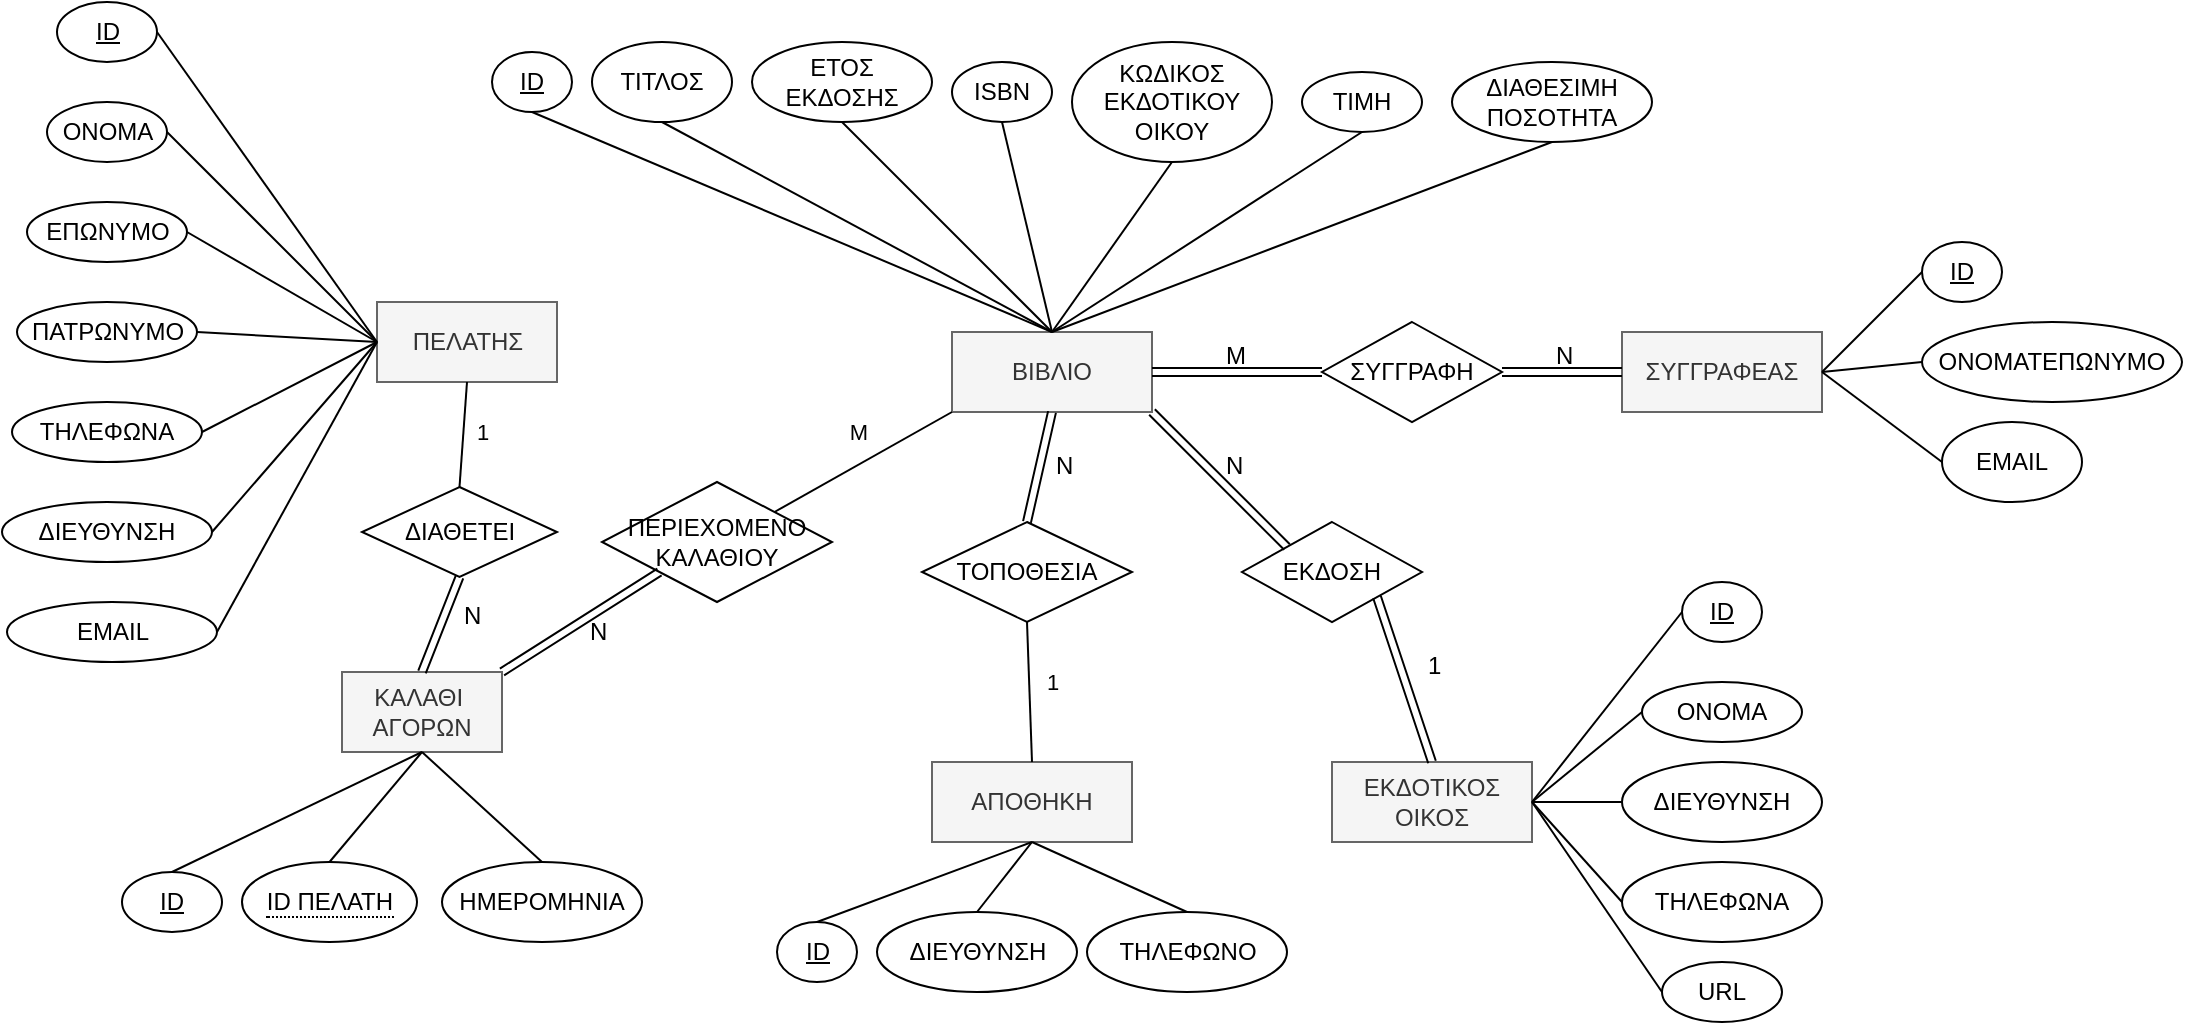 <mxfile version="24.8.9">
  <diagram name="Page-1" id="JNpr5KujHMP0Zg1LJwos">
    <mxGraphModel dx="1304" dy="671" grid="1" gridSize="10" guides="1" tooltips="1" connect="1" arrows="1" fold="1" page="1" pageScale="1" pageWidth="1169" pageHeight="1654" math="0" shadow="0">
      <root>
        <mxCell id="0" />
        <mxCell id="1" parent="0" />
        <mxCell id="632CV-mZmbIv2RDBnfEo-1" value="ΠΕΛΑΤΗΣ" style="whiteSpace=wrap;html=1;align=center;fillColor=#f5f5f5;strokeColor=#666666;fontColor=#333333;" vertex="1" parent="1">
          <mxGeometry x="237.5" y="180" width="90" height="40" as="geometry" />
        </mxCell>
        <mxCell id="632CV-mZmbIv2RDBnfEo-2" value="ID" style="ellipse;whiteSpace=wrap;html=1;align=center;fontStyle=4;" vertex="1" parent="1">
          <mxGeometry x="77.5" y="30" width="50" height="30" as="geometry" />
        </mxCell>
        <mxCell id="632CV-mZmbIv2RDBnfEo-12" value="" style="endArrow=none;html=1;rounded=0;exitX=1;exitY=0.5;exitDx=0;exitDy=0;entryX=0;entryY=0.5;entryDx=0;entryDy=0;" edge="1" parent="1" source="632CV-mZmbIv2RDBnfEo-2" target="632CV-mZmbIv2RDBnfEo-1">
          <mxGeometry relative="1" as="geometry">
            <mxPoint x="37.5" y="270" as="sourcePoint" />
            <mxPoint x="197.5" y="190" as="targetPoint" />
            <Array as="points" />
          </mxGeometry>
        </mxCell>
        <mxCell id="632CV-mZmbIv2RDBnfEo-14" value="ONOMA" style="ellipse;whiteSpace=wrap;html=1;align=center;" vertex="1" parent="1">
          <mxGeometry x="72.5" y="80" width="60" height="30" as="geometry" />
        </mxCell>
        <mxCell id="632CV-mZmbIv2RDBnfEo-15" value="ΕΠΩΝΥΜΟ" style="ellipse;whiteSpace=wrap;html=1;align=center;" vertex="1" parent="1">
          <mxGeometry x="62.5" y="130" width="80" height="30" as="geometry" />
        </mxCell>
        <mxCell id="632CV-mZmbIv2RDBnfEo-16" value="ΠΑΤΡΩΝΥΜΟ" style="ellipse;whiteSpace=wrap;html=1;align=center;" vertex="1" parent="1">
          <mxGeometry x="57.5" y="180" width="90" height="30" as="geometry" />
        </mxCell>
        <mxCell id="632CV-mZmbIv2RDBnfEo-17" value="ΤΗΛΕΦΩΝΑ" style="ellipse;whiteSpace=wrap;html=1;align=center;" vertex="1" parent="1">
          <mxGeometry x="55" y="230" width="95" height="30" as="geometry" />
        </mxCell>
        <mxCell id="632CV-mZmbIv2RDBnfEo-18" value="ΔΙΕΥΘΥΝΣΗ" style="ellipse;whiteSpace=wrap;html=1;align=center;" vertex="1" parent="1">
          <mxGeometry x="50" y="280" width="105" height="30" as="geometry" />
        </mxCell>
        <mxCell id="632CV-mZmbIv2RDBnfEo-19" value="EMAIL" style="ellipse;whiteSpace=wrap;html=1;align=center;" vertex="1" parent="1">
          <mxGeometry x="52.5" y="330" width="105" height="30" as="geometry" />
        </mxCell>
        <mxCell id="632CV-mZmbIv2RDBnfEo-20" value="" style="endArrow=none;html=1;rounded=0;exitX=1;exitY=0.5;exitDx=0;exitDy=0;entryX=0;entryY=0.5;entryDx=0;entryDy=0;" edge="1" parent="1" source="632CV-mZmbIv2RDBnfEo-14" target="632CV-mZmbIv2RDBnfEo-1">
          <mxGeometry relative="1" as="geometry">
            <mxPoint x="37.5" y="200" as="sourcePoint" />
            <mxPoint x="237.5" y="190" as="targetPoint" />
          </mxGeometry>
        </mxCell>
        <mxCell id="632CV-mZmbIv2RDBnfEo-21" value="" style="endArrow=none;html=1;rounded=0;exitX=1;exitY=0.5;exitDx=0;exitDy=0;entryX=0;entryY=0.5;entryDx=0;entryDy=0;" edge="1" parent="1" source="632CV-mZmbIv2RDBnfEo-15" target="632CV-mZmbIv2RDBnfEo-1">
          <mxGeometry relative="1" as="geometry">
            <mxPoint x="37.5" y="200" as="sourcePoint" />
            <mxPoint x="197.5" y="200" as="targetPoint" />
          </mxGeometry>
        </mxCell>
        <mxCell id="632CV-mZmbIv2RDBnfEo-23" value="" style="endArrow=none;html=1;rounded=0;entryX=0;entryY=0.5;entryDx=0;entryDy=0;exitX=1;exitY=0.5;exitDx=0;exitDy=0;" edge="1" parent="1" source="632CV-mZmbIv2RDBnfEo-16" target="632CV-mZmbIv2RDBnfEo-1">
          <mxGeometry relative="1" as="geometry">
            <mxPoint x="37.5" y="200" as="sourcePoint" />
            <mxPoint x="197.5" y="200" as="targetPoint" />
          </mxGeometry>
        </mxCell>
        <mxCell id="632CV-mZmbIv2RDBnfEo-24" value="" style="endArrow=none;html=1;rounded=0;entryX=0;entryY=0.5;entryDx=0;entryDy=0;exitX=1;exitY=0.5;exitDx=0;exitDy=0;" edge="1" parent="1" source="632CV-mZmbIv2RDBnfEo-17" target="632CV-mZmbIv2RDBnfEo-1">
          <mxGeometry relative="1" as="geometry">
            <mxPoint x="37.5" y="200" as="sourcePoint" />
            <mxPoint x="197.5" y="200" as="targetPoint" />
          </mxGeometry>
        </mxCell>
        <mxCell id="632CV-mZmbIv2RDBnfEo-25" value="" style="endArrow=none;html=1;rounded=0;entryX=0;entryY=0.5;entryDx=0;entryDy=0;exitX=1;exitY=0.5;exitDx=0;exitDy=0;" edge="1" parent="1" source="632CV-mZmbIv2RDBnfEo-18" target="632CV-mZmbIv2RDBnfEo-1">
          <mxGeometry relative="1" as="geometry">
            <mxPoint x="37.5" y="200" as="sourcePoint" />
            <mxPoint x="197.5" y="200" as="targetPoint" />
          </mxGeometry>
        </mxCell>
        <mxCell id="632CV-mZmbIv2RDBnfEo-26" value="" style="endArrow=none;html=1;rounded=0;entryX=0;entryY=0.5;entryDx=0;entryDy=0;exitX=1;exitY=0.5;exitDx=0;exitDy=0;" edge="1" parent="1" source="632CV-mZmbIv2RDBnfEo-19" target="632CV-mZmbIv2RDBnfEo-1">
          <mxGeometry relative="1" as="geometry">
            <mxPoint x="37.5" y="200" as="sourcePoint" />
            <mxPoint x="197.5" y="200" as="targetPoint" />
          </mxGeometry>
        </mxCell>
        <mxCell id="632CV-mZmbIv2RDBnfEo-27" value="ΒΙΒΛΙΟ" style="whiteSpace=wrap;html=1;align=center;fillColor=#f5f5f5;fontColor=#333333;strokeColor=#666666;" vertex="1" parent="1">
          <mxGeometry x="525" y="195" width="100" height="40" as="geometry" />
        </mxCell>
        <mxCell id="632CV-mZmbIv2RDBnfEo-30" value="ID" style="ellipse;whiteSpace=wrap;html=1;align=center;fontStyle=4;" vertex="1" parent="1">
          <mxGeometry x="295" y="55" width="40" height="30" as="geometry" />
        </mxCell>
        <mxCell id="632CV-mZmbIv2RDBnfEo-31" value="ΤΙΤΛΟΣ" style="ellipse;whiteSpace=wrap;html=1;align=center;" vertex="1" parent="1">
          <mxGeometry x="345" y="50" width="70" height="40" as="geometry" />
        </mxCell>
        <mxCell id="632CV-mZmbIv2RDBnfEo-32" value="ΕΤΟΣ ΕΚΔΟΣΗΣ" style="ellipse;whiteSpace=wrap;html=1;align=center;" vertex="1" parent="1">
          <mxGeometry x="425" y="50" width="90" height="40" as="geometry" />
        </mxCell>
        <mxCell id="632CV-mZmbIv2RDBnfEo-36" value="ISBN" style="ellipse;whiteSpace=wrap;html=1;align=center;" vertex="1" parent="1">
          <mxGeometry x="525" y="60" width="50" height="30" as="geometry" />
        </mxCell>
        <mxCell id="632CV-mZmbIv2RDBnfEo-37" value="ΚΩΔΙΚΟΣ ΕΚΔΟΤΙΚΟΥ ΟΙΚΟΥ" style="ellipse;whiteSpace=wrap;html=1;align=center;" vertex="1" parent="1">
          <mxGeometry x="585" y="50" width="100" height="60" as="geometry" />
        </mxCell>
        <mxCell id="632CV-mZmbIv2RDBnfEo-38" value="ΤΙΜΗ" style="ellipse;whiteSpace=wrap;html=1;align=center;" vertex="1" parent="1">
          <mxGeometry x="700" y="65" width="60" height="30" as="geometry" />
        </mxCell>
        <mxCell id="632CV-mZmbIv2RDBnfEo-39" value="ΔΙΑΘΕΣΙΜΗ ΠΟΣΟΤΗΤΑ" style="ellipse;whiteSpace=wrap;html=1;align=center;" vertex="1" parent="1">
          <mxGeometry x="775" y="60" width="100" height="40" as="geometry" />
        </mxCell>
        <mxCell id="632CV-mZmbIv2RDBnfEo-40" value="" style="endArrow=none;html=1;rounded=0;exitX=0.5;exitY=1;exitDx=0;exitDy=0;entryX=0.5;entryY=0;entryDx=0;entryDy=0;" edge="1" parent="1" source="632CV-mZmbIv2RDBnfEo-30" target="632CV-mZmbIv2RDBnfEo-27">
          <mxGeometry relative="1" as="geometry">
            <mxPoint x="510" y="260" as="sourcePoint" />
            <mxPoint x="670" y="260" as="targetPoint" />
          </mxGeometry>
        </mxCell>
        <mxCell id="632CV-mZmbIv2RDBnfEo-41" value="" style="endArrow=none;html=1;rounded=0;exitX=0.5;exitY=1;exitDx=0;exitDy=0;entryX=0.5;entryY=0;entryDx=0;entryDy=0;" edge="1" parent="1" source="632CV-mZmbIv2RDBnfEo-31" target="632CV-mZmbIv2RDBnfEo-27">
          <mxGeometry relative="1" as="geometry">
            <mxPoint x="395" y="255" as="sourcePoint" />
            <mxPoint x="555" y="255" as="targetPoint" />
          </mxGeometry>
        </mxCell>
        <mxCell id="632CV-mZmbIv2RDBnfEo-43" value="" style="endArrow=none;html=1;rounded=0;exitX=0.5;exitY=1;exitDx=0;exitDy=0;entryX=0.5;entryY=0;entryDx=0;entryDy=0;" edge="1" parent="1" source="632CV-mZmbIv2RDBnfEo-32" target="632CV-mZmbIv2RDBnfEo-27">
          <mxGeometry relative="1" as="geometry">
            <mxPoint x="395" y="255" as="sourcePoint" />
            <mxPoint x="555" y="255" as="targetPoint" />
          </mxGeometry>
        </mxCell>
        <mxCell id="632CV-mZmbIv2RDBnfEo-44" value="" style="endArrow=none;html=1;rounded=0;exitX=0.5;exitY=1;exitDx=0;exitDy=0;entryX=0.5;entryY=0;entryDx=0;entryDy=0;" edge="1" parent="1" source="632CV-mZmbIv2RDBnfEo-36" target="632CV-mZmbIv2RDBnfEo-27">
          <mxGeometry relative="1" as="geometry">
            <mxPoint x="395" y="255" as="sourcePoint" />
            <mxPoint x="555" y="255" as="targetPoint" />
          </mxGeometry>
        </mxCell>
        <mxCell id="632CV-mZmbIv2RDBnfEo-45" value="" style="endArrow=none;html=1;rounded=0;exitX=0.5;exitY=1;exitDx=0;exitDy=0;entryX=0.5;entryY=0;entryDx=0;entryDy=0;" edge="1" parent="1" source="632CV-mZmbIv2RDBnfEo-37" target="632CV-mZmbIv2RDBnfEo-27">
          <mxGeometry relative="1" as="geometry">
            <mxPoint x="395" y="255" as="sourcePoint" />
            <mxPoint x="555" y="255" as="targetPoint" />
          </mxGeometry>
        </mxCell>
        <mxCell id="632CV-mZmbIv2RDBnfEo-46" value="" style="endArrow=none;html=1;rounded=0;exitX=0.5;exitY=1;exitDx=0;exitDy=0;entryX=0.5;entryY=0;entryDx=0;entryDy=0;" edge="1" parent="1" source="632CV-mZmbIv2RDBnfEo-38" target="632CV-mZmbIv2RDBnfEo-27">
          <mxGeometry relative="1" as="geometry">
            <mxPoint x="395" y="255" as="sourcePoint" />
            <mxPoint x="555" y="255" as="targetPoint" />
          </mxGeometry>
        </mxCell>
        <mxCell id="632CV-mZmbIv2RDBnfEo-47" value="" style="endArrow=none;html=1;rounded=0;exitX=0.5;exitY=1;exitDx=0;exitDy=0;entryX=0.5;entryY=0;entryDx=0;entryDy=0;" edge="1" parent="1" source="632CV-mZmbIv2RDBnfEo-39" target="632CV-mZmbIv2RDBnfEo-27">
          <mxGeometry relative="1" as="geometry">
            <mxPoint x="405" y="245" as="sourcePoint" />
            <mxPoint x="555" y="255" as="targetPoint" />
          </mxGeometry>
        </mxCell>
        <mxCell id="632CV-mZmbIv2RDBnfEo-48" value="ΣΥΓΓΡΑΦΕΑΣ" style="whiteSpace=wrap;html=1;align=center;fillColor=#f5f5f5;fontColor=#333333;strokeColor=#666666;" vertex="1" parent="1">
          <mxGeometry x="860" y="195" width="100" height="40" as="geometry" />
        </mxCell>
        <mxCell id="632CV-mZmbIv2RDBnfEo-49" value="ID" style="ellipse;whiteSpace=wrap;html=1;align=center;fontStyle=4;" vertex="1" parent="1">
          <mxGeometry x="1010" y="150" width="40" height="30" as="geometry" />
        </mxCell>
        <mxCell id="632CV-mZmbIv2RDBnfEo-50" value="ΟΝΟΜΑΤΕΠΩΝΥΜΟ" style="ellipse;whiteSpace=wrap;html=1;align=center;" vertex="1" parent="1">
          <mxGeometry x="1010" y="190" width="130" height="40" as="geometry" />
        </mxCell>
        <mxCell id="632CV-mZmbIv2RDBnfEo-51" value="EMAIL" style="ellipse;whiteSpace=wrap;html=1;align=center;" vertex="1" parent="1">
          <mxGeometry x="1020" y="240" width="70" height="40" as="geometry" />
        </mxCell>
        <mxCell id="632CV-mZmbIv2RDBnfEo-52" value="" style="endArrow=none;html=1;rounded=0;entryX=0;entryY=0.5;entryDx=0;entryDy=0;exitX=1;exitY=0.5;exitDx=0;exitDy=0;" edge="1" parent="1" source="632CV-mZmbIv2RDBnfEo-48" target="632CV-mZmbIv2RDBnfEo-49">
          <mxGeometry relative="1" as="geometry">
            <mxPoint x="730" y="110" as="sourcePoint" />
            <mxPoint x="890" y="110" as="targetPoint" />
          </mxGeometry>
        </mxCell>
        <mxCell id="632CV-mZmbIv2RDBnfEo-53" value="" style="endArrow=none;html=1;rounded=0;entryX=0;entryY=0.5;entryDx=0;entryDy=0;exitX=1;exitY=0.5;exitDx=0;exitDy=0;" edge="1" parent="1" source="632CV-mZmbIv2RDBnfEo-48" target="632CV-mZmbIv2RDBnfEo-50">
          <mxGeometry relative="1" as="geometry">
            <mxPoint x="730" y="110" as="sourcePoint" />
            <mxPoint x="890" y="110" as="targetPoint" />
          </mxGeometry>
        </mxCell>
        <mxCell id="632CV-mZmbIv2RDBnfEo-54" value="" style="endArrow=none;html=1;rounded=0;entryX=0;entryY=0.5;entryDx=0;entryDy=0;exitX=1;exitY=0.5;exitDx=0;exitDy=0;" edge="1" parent="1" source="632CV-mZmbIv2RDBnfEo-48" target="632CV-mZmbIv2RDBnfEo-51">
          <mxGeometry relative="1" as="geometry">
            <mxPoint x="730" y="110" as="sourcePoint" />
            <mxPoint x="890" y="110" as="targetPoint" />
          </mxGeometry>
        </mxCell>
        <mxCell id="632CV-mZmbIv2RDBnfEo-55" value="ΕΚΔΟΤΙΚΟΣ ΟΙΚΟΣ" style="whiteSpace=wrap;html=1;align=center;fillColor=#f5f5f5;fontColor=#333333;strokeColor=#666666;" vertex="1" parent="1">
          <mxGeometry x="715" y="410" width="100" height="40" as="geometry" />
        </mxCell>
        <mxCell id="632CV-mZmbIv2RDBnfEo-56" value="ID" style="ellipse;whiteSpace=wrap;html=1;align=center;fontStyle=4;" vertex="1" parent="1">
          <mxGeometry x="890" y="320" width="40" height="30" as="geometry" />
        </mxCell>
        <mxCell id="632CV-mZmbIv2RDBnfEo-57" value="ΟΝΟΜΑ" style="ellipse;whiteSpace=wrap;html=1;align=center;" vertex="1" parent="1">
          <mxGeometry x="870" y="370" width="80" height="30" as="geometry" />
        </mxCell>
        <mxCell id="632CV-mZmbIv2RDBnfEo-58" value="ΔΙΕΥΘΥΝΣΗ" style="ellipse;whiteSpace=wrap;html=1;align=center;" vertex="1" parent="1">
          <mxGeometry x="860" y="410" width="100" height="40" as="geometry" />
        </mxCell>
        <mxCell id="632CV-mZmbIv2RDBnfEo-59" value="ΤΗΛΕΦΩΝΑ" style="ellipse;whiteSpace=wrap;html=1;align=center;" vertex="1" parent="1">
          <mxGeometry x="860" y="460" width="100" height="40" as="geometry" />
        </mxCell>
        <mxCell id="632CV-mZmbIv2RDBnfEo-60" value="URL" style="ellipse;whiteSpace=wrap;html=1;align=center;" vertex="1" parent="1">
          <mxGeometry x="880" y="510" width="60" height="30" as="geometry" />
        </mxCell>
        <mxCell id="632CV-mZmbIv2RDBnfEo-61" value="" style="endArrow=none;html=1;rounded=0;entryX=0;entryY=0.5;entryDx=0;entryDy=0;exitX=1;exitY=0.5;exitDx=0;exitDy=0;" edge="1" parent="1" source="632CV-mZmbIv2RDBnfEo-55" target="632CV-mZmbIv2RDBnfEo-56">
          <mxGeometry relative="1" as="geometry">
            <mxPoint x="540" y="360" as="sourcePoint" />
            <mxPoint x="700" y="360" as="targetPoint" />
          </mxGeometry>
        </mxCell>
        <mxCell id="632CV-mZmbIv2RDBnfEo-62" value="" style="endArrow=none;html=1;rounded=0;entryX=0;entryY=0.5;entryDx=0;entryDy=0;exitX=1;exitY=0.5;exitDx=0;exitDy=0;" edge="1" parent="1" source="632CV-mZmbIv2RDBnfEo-55" target="632CV-mZmbIv2RDBnfEo-57">
          <mxGeometry relative="1" as="geometry">
            <mxPoint x="540" y="360" as="sourcePoint" />
            <mxPoint x="700" y="360" as="targetPoint" />
          </mxGeometry>
        </mxCell>
        <mxCell id="632CV-mZmbIv2RDBnfEo-63" value="" style="endArrow=none;html=1;rounded=0;entryX=0;entryY=0.5;entryDx=0;entryDy=0;exitX=1;exitY=0.5;exitDx=0;exitDy=0;" edge="1" parent="1" source="632CV-mZmbIv2RDBnfEo-55" target="632CV-mZmbIv2RDBnfEo-58">
          <mxGeometry relative="1" as="geometry">
            <mxPoint x="540" y="360" as="sourcePoint" />
            <mxPoint x="700" y="360" as="targetPoint" />
          </mxGeometry>
        </mxCell>
        <mxCell id="632CV-mZmbIv2RDBnfEo-64" value="" style="endArrow=none;html=1;rounded=0;entryX=0;entryY=0.5;entryDx=0;entryDy=0;exitX=1;exitY=0.5;exitDx=0;exitDy=0;" edge="1" parent="1" source="632CV-mZmbIv2RDBnfEo-55" target="632CV-mZmbIv2RDBnfEo-59">
          <mxGeometry relative="1" as="geometry">
            <mxPoint x="540" y="360" as="sourcePoint" />
            <mxPoint x="700" y="360" as="targetPoint" />
          </mxGeometry>
        </mxCell>
        <mxCell id="632CV-mZmbIv2RDBnfEo-65" value="" style="endArrow=none;html=1;rounded=0;entryX=0;entryY=0.5;entryDx=0;entryDy=0;exitX=1;exitY=0.5;exitDx=0;exitDy=0;" edge="1" parent="1" source="632CV-mZmbIv2RDBnfEo-55" target="632CV-mZmbIv2RDBnfEo-60">
          <mxGeometry relative="1" as="geometry">
            <mxPoint x="540" y="360" as="sourcePoint" />
            <mxPoint x="700" y="360" as="targetPoint" />
          </mxGeometry>
        </mxCell>
        <mxCell id="632CV-mZmbIv2RDBnfEo-66" value="ΑΠΟΘΗΚΗ" style="whiteSpace=wrap;html=1;align=center;fillColor=#f5f5f5;fontColor=#333333;strokeColor=#666666;" vertex="1" parent="1">
          <mxGeometry x="515" y="410" width="100" height="40" as="geometry" />
        </mxCell>
        <mxCell id="632CV-mZmbIv2RDBnfEo-67" value="ID" style="ellipse;whiteSpace=wrap;html=1;align=center;fontStyle=4;" vertex="1" parent="1">
          <mxGeometry x="437.5" y="490" width="40" height="30" as="geometry" />
        </mxCell>
        <mxCell id="632CV-mZmbIv2RDBnfEo-68" value="ΔΙΕΥΘΥΝΣΗ" style="ellipse;whiteSpace=wrap;html=1;align=center;" vertex="1" parent="1">
          <mxGeometry x="487.5" y="485" width="100" height="40" as="geometry" />
        </mxCell>
        <mxCell id="632CV-mZmbIv2RDBnfEo-69" value="ΤΗΛΕΦΩΝΟ" style="ellipse;whiteSpace=wrap;html=1;align=center;" vertex="1" parent="1">
          <mxGeometry x="592.5" y="485" width="100" height="40" as="geometry" />
        </mxCell>
        <mxCell id="632CV-mZmbIv2RDBnfEo-70" value="" style="endArrow=none;html=1;rounded=0;entryX=0.5;entryY=0;entryDx=0;entryDy=0;exitX=0.5;exitY=1;exitDx=0;exitDy=0;" edge="1" parent="1" source="632CV-mZmbIv2RDBnfEo-66" target="632CV-mZmbIv2RDBnfEo-67">
          <mxGeometry relative="1" as="geometry">
            <mxPoint x="510" y="450" as="sourcePoint" />
            <mxPoint x="670" y="450" as="targetPoint" />
          </mxGeometry>
        </mxCell>
        <mxCell id="632CV-mZmbIv2RDBnfEo-71" value="" style="endArrow=none;html=1;rounded=0;entryX=0.5;entryY=0;entryDx=0;entryDy=0;exitX=0.5;exitY=1;exitDx=0;exitDy=0;" edge="1" parent="1" source="632CV-mZmbIv2RDBnfEo-66" target="632CV-mZmbIv2RDBnfEo-68">
          <mxGeometry relative="1" as="geometry">
            <mxPoint x="580" y="460" as="sourcePoint" />
            <mxPoint x="670" y="450" as="targetPoint" />
          </mxGeometry>
        </mxCell>
        <mxCell id="632CV-mZmbIv2RDBnfEo-72" value="" style="endArrow=none;html=1;rounded=0;entryX=0.5;entryY=1;entryDx=0;entryDy=0;exitX=0.5;exitY=0;exitDx=0;exitDy=0;" edge="1" parent="1" source="632CV-mZmbIv2RDBnfEo-69" target="632CV-mZmbIv2RDBnfEo-66">
          <mxGeometry relative="1" as="geometry">
            <mxPoint x="640" y="600" as="sourcePoint" />
            <mxPoint x="800" y="600" as="targetPoint" />
          </mxGeometry>
        </mxCell>
        <mxCell id="632CV-mZmbIv2RDBnfEo-73" value="ΚΑΛΑΘΙ&amp;nbsp;&lt;div&gt;ΑΓΟΡΩΝ&lt;/div&gt;" style="whiteSpace=wrap;html=1;align=center;fillColor=#f5f5f5;fontColor=#333333;strokeColor=#666666;" vertex="1" parent="1">
          <mxGeometry x="220" y="365" width="80" height="40" as="geometry" />
        </mxCell>
        <mxCell id="632CV-mZmbIv2RDBnfEo-74" value="ID" style="ellipse;whiteSpace=wrap;html=1;align=center;fontStyle=4;" vertex="1" parent="1">
          <mxGeometry x="110" y="465" width="50" height="30" as="geometry" />
        </mxCell>
        <mxCell id="632CV-mZmbIv2RDBnfEo-75" value="&lt;span style=&quot;border-bottom: 1px dotted&quot;&gt;ID ΠΕΛΑΤΗ&lt;/span&gt;" style="ellipse;whiteSpace=wrap;html=1;align=center;" vertex="1" parent="1">
          <mxGeometry x="170" y="460" width="87.5" height="40" as="geometry" />
        </mxCell>
        <mxCell id="632CV-mZmbIv2RDBnfEo-76" value="ΗΜΕΡΟΜΗΝΙΑ" style="ellipse;whiteSpace=wrap;html=1;align=center;" vertex="1" parent="1">
          <mxGeometry x="270" y="460" width="100" height="40" as="geometry" />
        </mxCell>
        <mxCell id="632CV-mZmbIv2RDBnfEo-77" value="" style="endArrow=none;html=1;rounded=0;exitX=0.5;exitY=0;exitDx=0;exitDy=0;entryX=0.5;entryY=1;entryDx=0;entryDy=0;" edge="1" parent="1" source="632CV-mZmbIv2RDBnfEo-74" target="632CV-mZmbIv2RDBnfEo-73">
          <mxGeometry relative="1" as="geometry">
            <mxPoint x="510" y="350" as="sourcePoint" />
            <mxPoint x="670" y="350" as="targetPoint" />
          </mxGeometry>
        </mxCell>
        <mxCell id="632CV-mZmbIv2RDBnfEo-78" value="" style="endArrow=none;html=1;rounded=0;exitX=0.5;exitY=0;exitDx=0;exitDy=0;entryX=0.5;entryY=1;entryDx=0;entryDy=0;" edge="1" parent="1" source="632CV-mZmbIv2RDBnfEo-75" target="632CV-mZmbIv2RDBnfEo-73">
          <mxGeometry relative="1" as="geometry">
            <mxPoint x="510" y="350" as="sourcePoint" />
            <mxPoint x="670" y="350" as="targetPoint" />
          </mxGeometry>
        </mxCell>
        <mxCell id="632CV-mZmbIv2RDBnfEo-79" value="" style="endArrow=none;html=1;rounded=0;exitX=0.5;exitY=0;exitDx=0;exitDy=0;entryX=0.5;entryY=1;entryDx=0;entryDy=0;" edge="1" parent="1" source="632CV-mZmbIv2RDBnfEo-76" target="632CV-mZmbIv2RDBnfEo-73">
          <mxGeometry relative="1" as="geometry">
            <mxPoint x="510" y="350" as="sourcePoint" />
            <mxPoint x="670" y="350" as="targetPoint" />
          </mxGeometry>
        </mxCell>
        <mxCell id="632CV-mZmbIv2RDBnfEo-80" value="ΣΥΓΓΡΑΦΗ" style="shape=rhombus;perimeter=rhombusPerimeter;whiteSpace=wrap;html=1;align=center;" vertex="1" parent="1">
          <mxGeometry x="710" y="190" width="90" height="50" as="geometry" />
        </mxCell>
        <mxCell id="632CV-mZmbIv2RDBnfEo-85" value="ΕΚΔΟΣΗ" style="shape=rhombus;perimeter=rhombusPerimeter;whiteSpace=wrap;html=1;align=center;" vertex="1" parent="1">
          <mxGeometry x="670" y="290" width="90" height="50" as="geometry" />
        </mxCell>
        <mxCell id="632CV-mZmbIv2RDBnfEo-86" value="ΤΟΠΟΘΕΣΙΑ" style="shape=rhombus;perimeter=rhombusPerimeter;whiteSpace=wrap;html=1;align=center;" vertex="1" parent="1">
          <mxGeometry x="510" y="290" width="105" height="50" as="geometry" />
        </mxCell>
        <mxCell id="632CV-mZmbIv2RDBnfEo-87" value="ΠΕΡΙΕΧΟΜΕΝΟ ΚΑΛΑΘΙΟΥ" style="shape=rhombus;perimeter=rhombusPerimeter;whiteSpace=wrap;html=1;align=center;" vertex="1" parent="1">
          <mxGeometry x="350" y="270" width="115" height="60" as="geometry" />
        </mxCell>
        <mxCell id="632CV-mZmbIv2RDBnfEo-94" value="" style="shape=link;html=1;rounded=0;exitX=1;exitY=0.5;exitDx=0;exitDy=0;entryX=0;entryY=0.5;entryDx=0;entryDy=0;" edge="1" parent="1" source="632CV-mZmbIv2RDBnfEo-27" target="632CV-mZmbIv2RDBnfEo-80">
          <mxGeometry relative="1" as="geometry">
            <mxPoint x="640" y="240" as="sourcePoint" />
            <mxPoint x="780" y="230" as="targetPoint" />
          </mxGeometry>
        </mxCell>
        <mxCell id="632CV-mZmbIv2RDBnfEo-95" value="M" style="resizable=0;html=1;whiteSpace=wrap;align=left;verticalAlign=bottom;" connectable="0" vertex="1" parent="632CV-mZmbIv2RDBnfEo-94">
          <mxGeometry x="-1" relative="1" as="geometry">
            <mxPoint x="35" as="offset" />
          </mxGeometry>
        </mxCell>
        <mxCell id="632CV-mZmbIv2RDBnfEo-97" value="" style="shape=link;html=1;rounded=0;exitX=1;exitY=0.5;exitDx=0;exitDy=0;entryX=0;entryY=0.5;entryDx=0;entryDy=0;" edge="1" parent="1" source="632CV-mZmbIv2RDBnfEo-80" target="632CV-mZmbIv2RDBnfEo-48">
          <mxGeometry relative="1" as="geometry">
            <mxPoint x="785" y="180" as="sourcePoint" />
            <mxPoint x="870" y="180" as="targetPoint" />
          </mxGeometry>
        </mxCell>
        <mxCell id="632CV-mZmbIv2RDBnfEo-98" value="Ν" style="resizable=0;html=1;whiteSpace=wrap;align=left;verticalAlign=bottom;" connectable="0" vertex="1" parent="632CV-mZmbIv2RDBnfEo-97">
          <mxGeometry x="-1" relative="1" as="geometry">
            <mxPoint x="25" as="offset" />
          </mxGeometry>
        </mxCell>
        <mxCell id="632CV-mZmbIv2RDBnfEo-99" value="" style="shape=link;html=1;rounded=0;exitX=1;exitY=1;exitDx=0;exitDy=0;entryX=0;entryY=0;entryDx=0;entryDy=0;" edge="1" parent="1" source="632CV-mZmbIv2RDBnfEo-27" target="632CV-mZmbIv2RDBnfEo-85">
          <mxGeometry relative="1" as="geometry">
            <mxPoint x="645" y="235" as="sourcePoint" />
            <mxPoint x="730" y="235" as="targetPoint" />
          </mxGeometry>
        </mxCell>
        <mxCell id="632CV-mZmbIv2RDBnfEo-100" value="Ν" style="resizable=0;html=1;whiteSpace=wrap;align=left;verticalAlign=bottom;" connectable="0" vertex="1" parent="632CV-mZmbIv2RDBnfEo-99">
          <mxGeometry x="-1" relative="1" as="geometry">
            <mxPoint x="35" y="35" as="offset" />
          </mxGeometry>
        </mxCell>
        <mxCell id="632CV-mZmbIv2RDBnfEo-101" value="" style="shape=link;html=1;rounded=0;exitX=1;exitY=1;exitDx=0;exitDy=0;entryX=0.5;entryY=0;entryDx=0;entryDy=0;" edge="1" parent="1" source="632CV-mZmbIv2RDBnfEo-85" target="632CV-mZmbIv2RDBnfEo-55">
          <mxGeometry relative="1" as="geometry">
            <mxPoint x="655" y="245" as="sourcePoint" />
            <mxPoint x="740" y="245" as="targetPoint" />
          </mxGeometry>
        </mxCell>
        <mxCell id="632CV-mZmbIv2RDBnfEo-102" value="1" style="resizable=0;html=1;whiteSpace=wrap;align=left;verticalAlign=bottom;" connectable="0" vertex="1" parent="632CV-mZmbIv2RDBnfEo-101">
          <mxGeometry x="-1" relative="1" as="geometry">
            <mxPoint x="23" y="43" as="offset" />
          </mxGeometry>
        </mxCell>
        <mxCell id="632CV-mZmbIv2RDBnfEo-103" value="" style="shape=link;html=1;rounded=0;exitX=0.5;exitY=1;exitDx=0;exitDy=0;entryX=0.5;entryY=0;entryDx=0;entryDy=0;" edge="1" parent="1" source="632CV-mZmbIv2RDBnfEo-27" target="632CV-mZmbIv2RDBnfEo-86">
          <mxGeometry relative="1" as="geometry">
            <mxPoint x="665" y="255" as="sourcePoint" />
            <mxPoint x="750" y="255" as="targetPoint" />
          </mxGeometry>
        </mxCell>
        <mxCell id="632CV-mZmbIv2RDBnfEo-104" value="Ν" style="resizable=0;html=1;whiteSpace=wrap;align=left;verticalAlign=bottom;" connectable="0" vertex="1" parent="632CV-mZmbIv2RDBnfEo-103">
          <mxGeometry x="-1" relative="1" as="geometry">
            <mxPoint y="35" as="offset" />
          </mxGeometry>
        </mxCell>
        <mxCell id="632CV-mZmbIv2RDBnfEo-105" value="" style="endArrow=none;html=1;rounded=0;exitX=0.5;exitY=0;exitDx=0;exitDy=0;entryX=0.5;entryY=1;entryDx=0;entryDy=0;" edge="1" parent="1" source="632CV-mZmbIv2RDBnfEo-66" target="632CV-mZmbIv2RDBnfEo-86">
          <mxGeometry relative="1" as="geometry">
            <mxPoint x="420" y="340" as="sourcePoint" />
            <mxPoint x="580" y="340" as="targetPoint" />
          </mxGeometry>
        </mxCell>
        <mxCell id="632CV-mZmbIv2RDBnfEo-106" value="1" style="edgeLabel;html=1;align=center;verticalAlign=middle;resizable=0;points=[];" vertex="1" connectable="0" parent="632CV-mZmbIv2RDBnfEo-105">
          <mxGeometry x="0.05" y="-1" relative="1" as="geometry">
            <mxPoint x="10" y="-3" as="offset" />
          </mxGeometry>
        </mxCell>
        <mxCell id="632CV-mZmbIv2RDBnfEo-107" value="ΔΙΑΘΕΤΕΙ" style="shape=rhombus;perimeter=rhombusPerimeter;whiteSpace=wrap;html=1;align=center;" vertex="1" parent="1">
          <mxGeometry x="230" y="272.5" width="97.5" height="45" as="geometry" />
        </mxCell>
        <mxCell id="632CV-mZmbIv2RDBnfEo-109" value="" style="shape=link;html=1;rounded=0;exitX=0;exitY=1;exitDx=0;exitDy=0;entryX=1;entryY=0;entryDx=0;entryDy=0;" edge="1" parent="1" source="632CV-mZmbIv2RDBnfEo-87" target="632CV-mZmbIv2RDBnfEo-73">
          <mxGeometry relative="1" as="geometry">
            <mxPoint x="424.38" y="350" as="sourcePoint" />
            <mxPoint x="335.63" y="400" as="targetPoint" />
          </mxGeometry>
        </mxCell>
        <mxCell id="632CV-mZmbIv2RDBnfEo-110" value="Ν" style="resizable=0;html=1;whiteSpace=wrap;align=left;verticalAlign=bottom;" connectable="0" vertex="1" parent="632CV-mZmbIv2RDBnfEo-109">
          <mxGeometry x="-1" relative="1" as="geometry">
            <mxPoint x="-37" y="38" as="offset" />
          </mxGeometry>
        </mxCell>
        <mxCell id="632CV-mZmbIv2RDBnfEo-111" value="" style="endArrow=none;html=1;rounded=0;entryX=0;entryY=1;entryDx=0;entryDy=0;exitX=1;exitY=0;exitDx=0;exitDy=0;" edge="1" parent="1" source="632CV-mZmbIv2RDBnfEo-87" target="632CV-mZmbIv2RDBnfEo-27">
          <mxGeometry relative="1" as="geometry">
            <mxPoint x="380" y="290" as="sourcePoint" />
            <mxPoint x="540" y="290" as="targetPoint" />
          </mxGeometry>
        </mxCell>
        <mxCell id="632CV-mZmbIv2RDBnfEo-112" value="Μ" style="edgeLabel;html=1;align=center;verticalAlign=middle;resizable=0;points=[];" vertex="1" connectable="0" parent="632CV-mZmbIv2RDBnfEo-111">
          <mxGeometry x="-0.011" y="-1" relative="1" as="geometry">
            <mxPoint x="-3" y="-16" as="offset" />
          </mxGeometry>
        </mxCell>
        <mxCell id="632CV-mZmbIv2RDBnfEo-113" value="" style="shape=link;html=1;rounded=0;exitX=0.5;exitY=1;exitDx=0;exitDy=0;entryX=0.5;entryY=0;entryDx=0;entryDy=0;" edge="1" parent="1" source="632CV-mZmbIv2RDBnfEo-107" target="632CV-mZmbIv2RDBnfEo-73">
          <mxGeometry relative="1" as="geometry">
            <mxPoint x="202" y="305" as="sourcePoint" />
            <mxPoint x="190" y="360" as="targetPoint" />
          </mxGeometry>
        </mxCell>
        <mxCell id="632CV-mZmbIv2RDBnfEo-114" value="Ν" style="resizable=0;html=1;whiteSpace=wrap;align=left;verticalAlign=bottom;" connectable="0" vertex="1" parent="632CV-mZmbIv2RDBnfEo-113">
          <mxGeometry x="-1" relative="1" as="geometry">
            <mxPoint y="28" as="offset" />
          </mxGeometry>
        </mxCell>
        <mxCell id="632CV-mZmbIv2RDBnfEo-115" value="" style="endArrow=none;html=1;rounded=0;exitX=0.5;exitY=1;exitDx=0;exitDy=0;entryX=0.5;entryY=0;entryDx=0;entryDy=0;" edge="1" parent="1" source="632CV-mZmbIv2RDBnfEo-1" target="632CV-mZmbIv2RDBnfEo-107">
          <mxGeometry relative="1" as="geometry">
            <mxPoint x="250" y="300" as="sourcePoint" />
            <mxPoint x="410" y="300" as="targetPoint" />
          </mxGeometry>
        </mxCell>
        <mxCell id="632CV-mZmbIv2RDBnfEo-116" value="1" style="edgeLabel;html=1;align=center;verticalAlign=middle;resizable=0;points=[];" vertex="1" connectable="0" parent="632CV-mZmbIv2RDBnfEo-115">
          <mxGeometry x="0.019" y="1" relative="1" as="geometry">
            <mxPoint x="8" y="-2" as="offset" />
          </mxGeometry>
        </mxCell>
      </root>
    </mxGraphModel>
  </diagram>
</mxfile>
